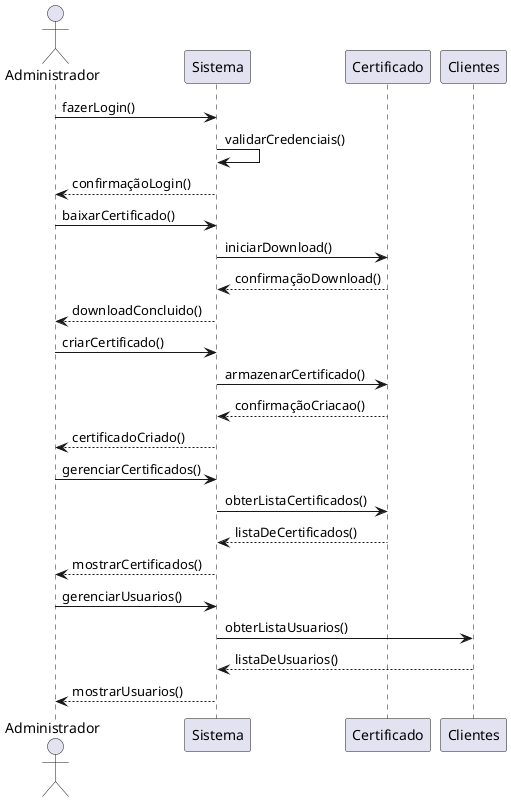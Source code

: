@startuml
actor Administrador

Administrador -> Sistema : fazerLogin()
Sistema -> Sistema : validarCredenciais()
Sistema --> Administrador : confirmaçãoLogin()

Administrador -> Sistema : baixarCertificado()
Sistema -> Certificado : iniciarDownload()
Certificado --> Sistema : confirmaçãoDownload()
Sistema --> Administrador : downloadConcluido()

Administrador -> Sistema : criarCertificado()
Sistema -> Certificado : armazenarCertificado()
Certificado --> Sistema : confirmaçãoCriacao()
Sistema --> Administrador : certificadoCriado()

Administrador -> Sistema : gerenciarCertificados()
Sistema -> Certificado : obterListaCertificados()
Certificado --> Sistema : listaDeCertificados()
Sistema --> Administrador : mostrarCertificados()

Administrador -> Sistema : gerenciarUsuarios()
Sistema -> Clientes : obterListaUsuarios()
Clientes --> Sistema : listaDeUsuarios()
Sistema --> Administrador : mostrarUsuarios()

@enduml